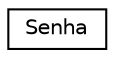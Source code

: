 digraph "Graphical Class Hierarchy"
{
 // LATEX_PDF_SIZE
  edge [fontname="Helvetica",fontsize="10",labelfontname="Helvetica",labelfontsize="10"];
  node [fontname="Helvetica",fontsize="10",shape=record];
  rankdir="LR";
  Node0 [label="Senha",height=0.2,width=0.4,color="black", fillcolor="white", style="filled",URL="$class_senha.html",tooltip="Padrão para codificação de senhas."];
}
